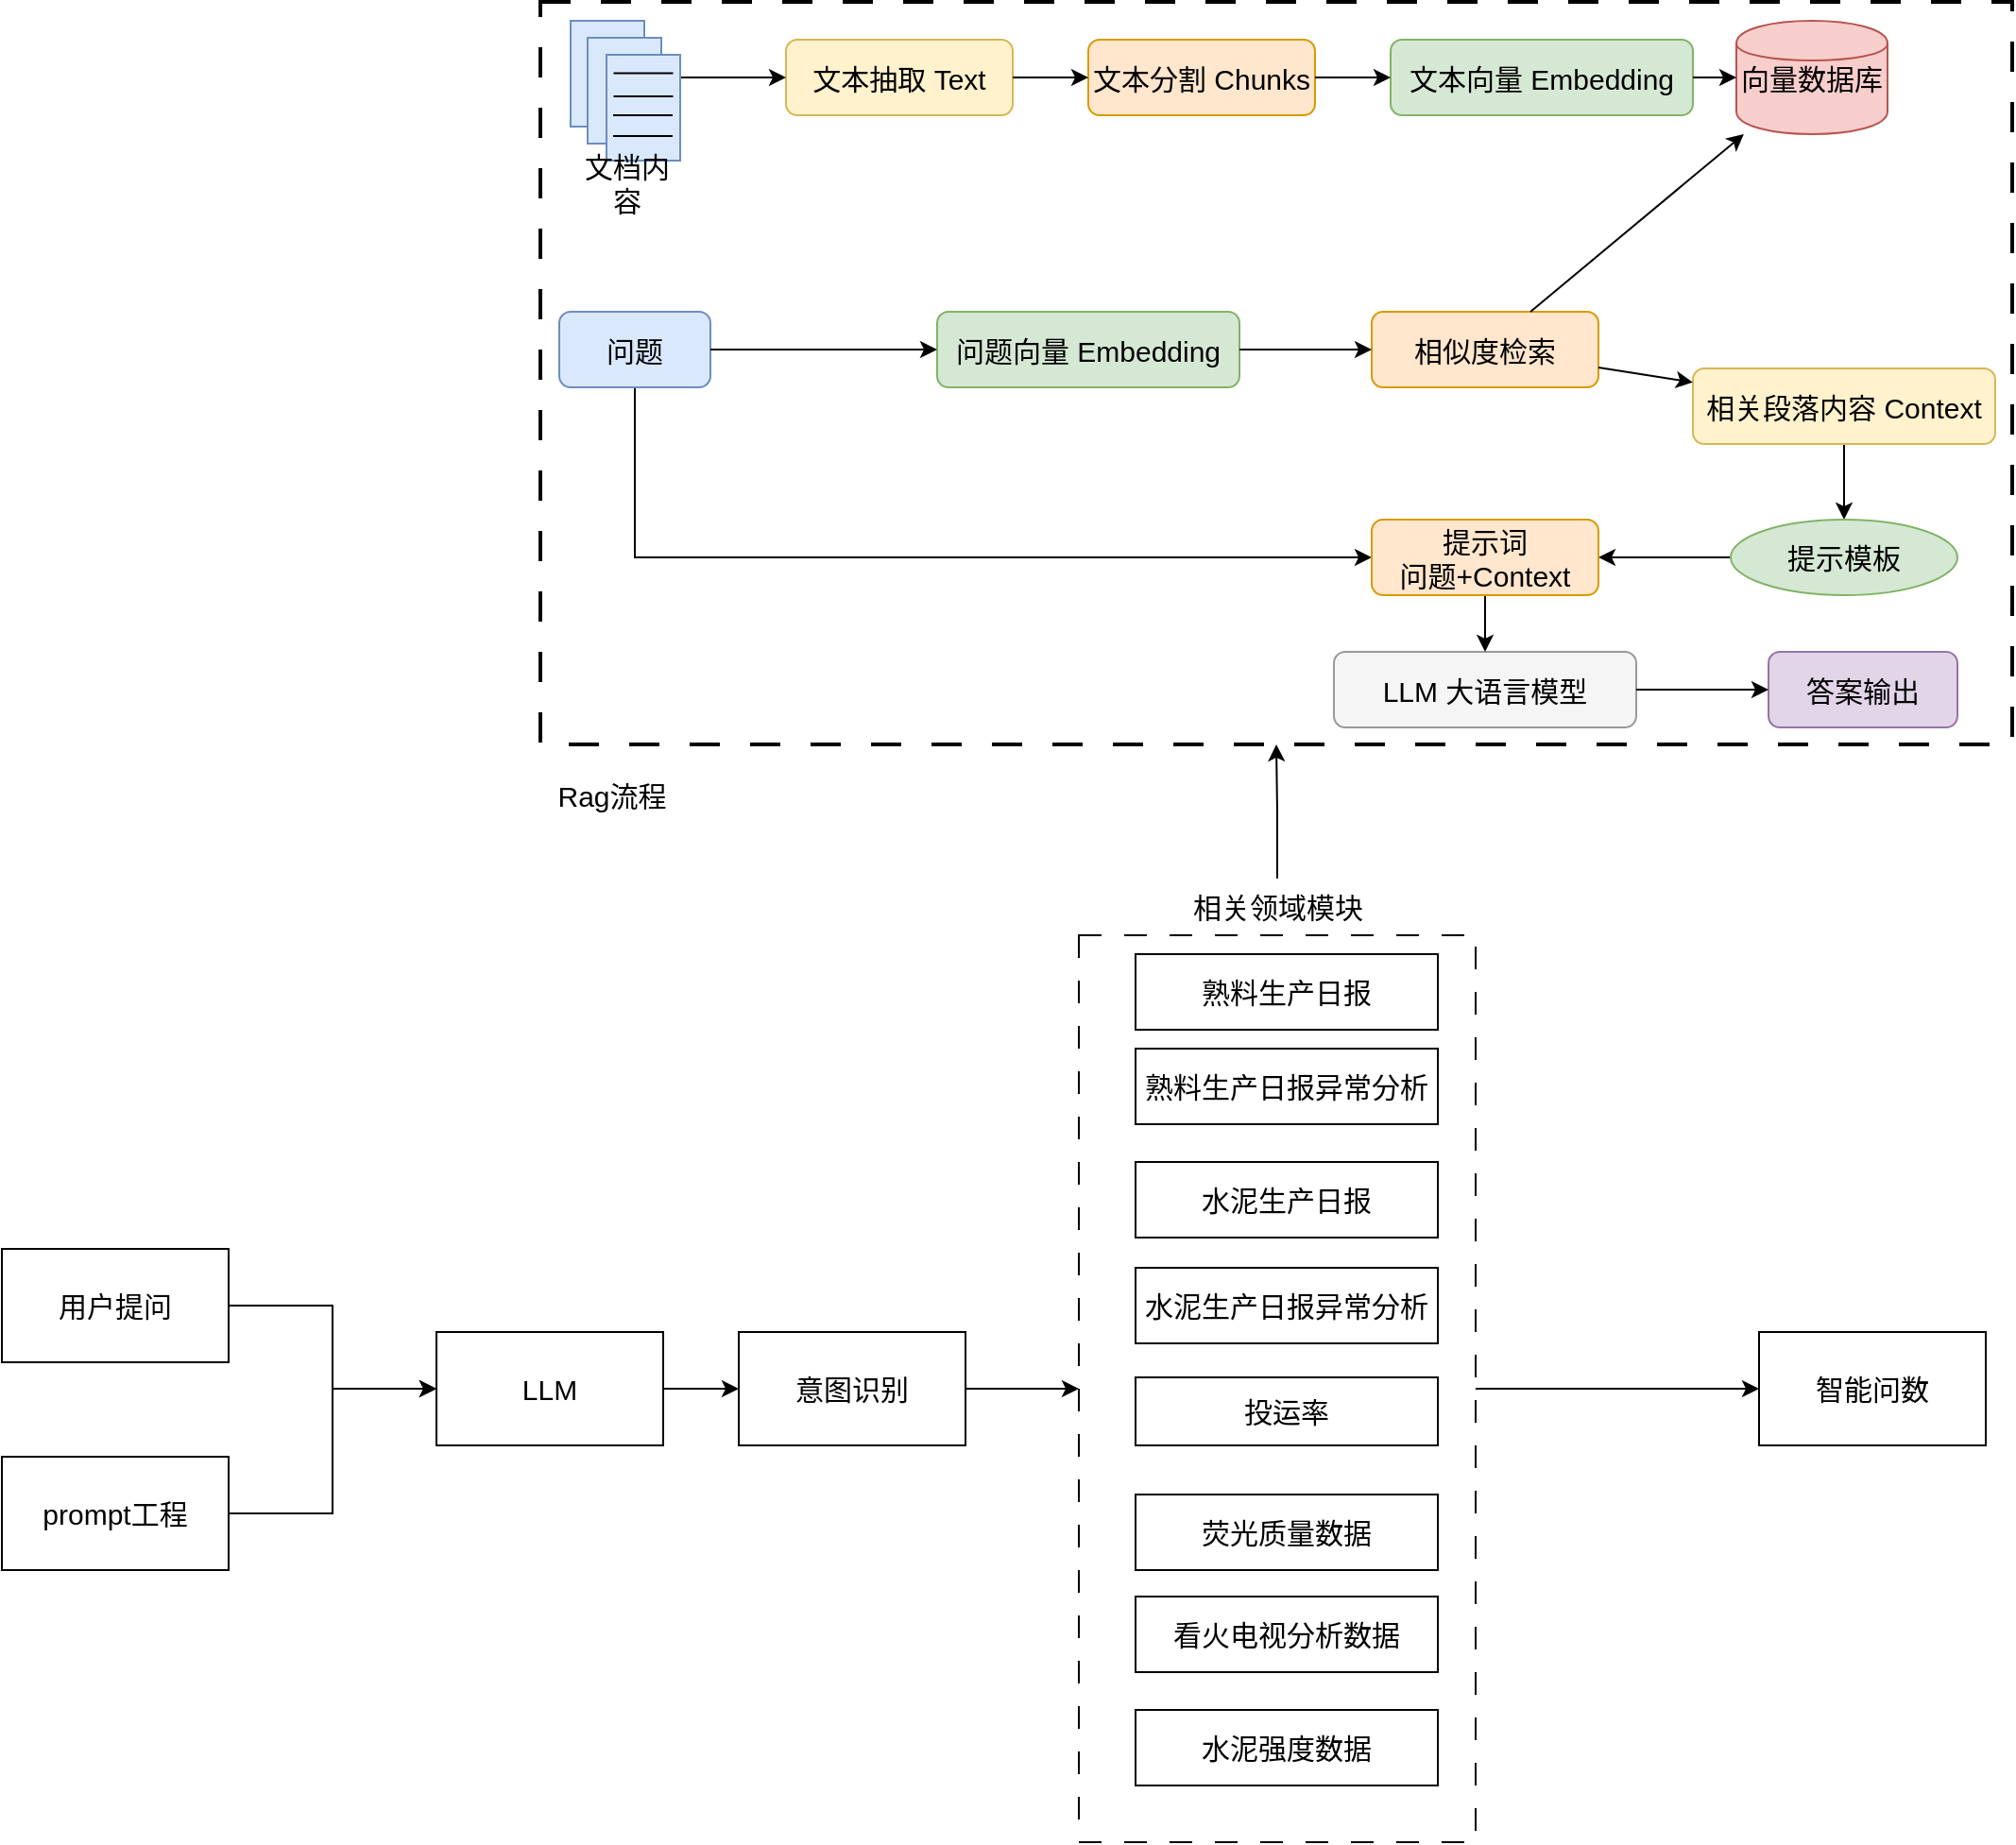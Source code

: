 <mxfile version="28.0.7">
  <diagram name="整合流程图" id="Combined-Diagram">
    <mxGraphModel dx="3036" dy="1183" grid="0" gridSize="10" guides="1" tooltips="1" connect="1" arrows="1" fold="1" page="1" pageScale="1" pageWidth="827" pageHeight="1169" math="0" shadow="0">
      <root>
        <mxCell id="0" />
        <mxCell id="1" parent="0" />
        <mxCell id="DrUWAIM6hGivZOwEgswW-20" value="" style="rounded=0;whiteSpace=wrap;html=1;labelBackgroundColor=default;strokeWidth=2;dashed=1;dashPattern=8 8;strokeColor=default;fontSize=15;" parent="1" vertex="1">
          <mxGeometry x="10" y="25" width="779" height="393" as="geometry" />
        </mxCell>
        <mxCell id="3" value="文本抽取 Text" style="rounded=1;fillColor=#fff2cc;strokeColor=#d6b656;fontSize=15;" parent="1" vertex="1">
          <mxGeometry x="140" y="45" width="120" height="40" as="geometry" />
        </mxCell>
        <mxCell id="4" value="文本分割 Chunks" style="rounded=1;fillColor=#ffe6cc;strokeColor=#d79b00;fontSize=15;" parent="1" vertex="1">
          <mxGeometry x="300" y="45" width="120" height="40" as="geometry" />
        </mxCell>
        <mxCell id="5" value="文本向量 Embedding" style="rounded=1;fillColor=#d5e8d4;strokeColor=#82b366;fontSize=15;" parent="1" vertex="1">
          <mxGeometry x="460" y="45" width="160" height="40" as="geometry" />
        </mxCell>
        <mxCell id="6" value="向量数据库" style="shape=cylinder;fillColor=#f8cecc;strokeColor=#b85450;fontSize=15;" parent="1" vertex="1">
          <mxGeometry x="643" y="35" width="80" height="60" as="geometry" />
        </mxCell>
        <mxCell id="a2" style="fontSize=15;" parent="1" source="3" target="4" edge="1">
          <mxGeometry relative="1" as="geometry" />
        </mxCell>
        <mxCell id="a3" style="fontSize=15;" parent="1" source="4" target="5" edge="1">
          <mxGeometry relative="1" as="geometry" />
        </mxCell>
        <mxCell id="a4" style="fontSize=15;" parent="1" source="5" target="6" edge="1">
          <mxGeometry relative="1" as="geometry" />
        </mxCell>
        <mxCell id="DrUWAIM6hGivZOwEgswW-51" style="edgeStyle=orthogonalEdgeStyle;rounded=0;orthogonalLoop=1;jettySize=auto;html=1;entryX=0;entryY=0.5;entryDx=0;entryDy=0;fontSize=15;" parent="1" source="7" target="DrUWAIM6hGivZOwEgswW-13" edge="1">
          <mxGeometry relative="1" as="geometry">
            <Array as="points">
              <mxPoint x="60" y="319" />
            </Array>
          </mxGeometry>
        </mxCell>
        <mxCell id="7" value="问题" style="rounded=1;fillColor=#dae8fc;strokeColor=#6c8ebf;fontSize=15;" parent="1" vertex="1">
          <mxGeometry x="20" y="189" width="80" height="40" as="geometry" />
        </mxCell>
        <mxCell id="8" value="问题向量 Embedding" style="rounded=1;fillColor=#d5e8d4;strokeColor=#82b366;fontSize=15;" parent="1" vertex="1">
          <mxGeometry x="220" y="189" width="160" height="40" as="geometry" />
        </mxCell>
        <mxCell id="9" value="相似度检索" style="rounded=1;fillColor=#ffe6cc;strokeColor=#d79b00;fontSize=15;" parent="1" vertex="1">
          <mxGeometry x="450" y="189" width="120" height="40" as="geometry" />
        </mxCell>
        <mxCell id="DrUWAIM6hGivZOwEgswW-18" style="edgeStyle=orthogonalEdgeStyle;rounded=0;orthogonalLoop=1;jettySize=auto;html=1;entryX=0.5;entryY=0;entryDx=0;entryDy=0;fontSize=15;" parent="1" source="10" target="DrUWAIM6hGivZOwEgswW-12" edge="1">
          <mxGeometry relative="1" as="geometry" />
        </mxCell>
        <mxCell id="10" value="相关段落内容 Context" style="rounded=1;fillColor=#fff2cc;strokeColor=#d6b656;fontSize=15;" parent="1" vertex="1">
          <mxGeometry x="620" y="219" width="160" height="40" as="geometry" />
        </mxCell>
        <mxCell id="a5" style="fontSize=15;" parent="1" source="7" target="8" edge="1">
          <mxGeometry relative="1" as="geometry" />
        </mxCell>
        <mxCell id="a6" style="fontSize=15;" parent="1" source="8" target="9" edge="1">
          <mxGeometry relative="1" as="geometry" />
        </mxCell>
        <mxCell id="a7" style="fontSize=15;" parent="1" source="9" target="10" edge="1">
          <mxGeometry relative="1" as="geometry" />
        </mxCell>
        <mxCell id="a8" style="fontSize=15;" parent="1" source="9" target="6" edge="1">
          <mxGeometry relative="1" as="geometry" />
        </mxCell>
        <mxCell id="11" value="LLM 大语言模型" style="rounded=1;fillColor=#f5f5f5;strokeColor=#999999;fontSize=15;" parent="1" vertex="1">
          <mxGeometry x="430" y="369" width="160" height="40" as="geometry" />
        </mxCell>
        <mxCell id="12" value="答案输出" style="rounded=1;fillColor=#e1d5e7;strokeColor=#9673a6;fontSize=15;" parent="1" vertex="1">
          <mxGeometry x="660" y="369" width="100" height="40" as="geometry" />
        </mxCell>
        <mxCell id="a10" style="fontSize=15;" parent="1" source="11" target="12" edge="1">
          <mxGeometry relative="1" as="geometry" />
        </mxCell>
        <mxCell id="DrUWAIM6hGivZOwEgswW-15" style="edgeStyle=orthogonalEdgeStyle;rounded=0;orthogonalLoop=1;jettySize=auto;html=1;entryX=1;entryY=0.5;entryDx=0;entryDy=0;fontSize=15;" parent="1" source="DrUWAIM6hGivZOwEgswW-12" target="DrUWAIM6hGivZOwEgswW-13" edge="1">
          <mxGeometry relative="1" as="geometry" />
        </mxCell>
        <mxCell id="DrUWAIM6hGivZOwEgswW-12" value="提示模板" style="ellipse;whiteSpace=wrap;html=1;fillColor=#d5e8d4;strokeColor=#82b366;fontSize=15;" parent="1" vertex="1">
          <mxGeometry x="640" y="299" width="120" height="40" as="geometry" />
        </mxCell>
        <mxCell id="DrUWAIM6hGivZOwEgswW-17" style="edgeStyle=orthogonalEdgeStyle;rounded=0;orthogonalLoop=1;jettySize=auto;html=1;entryX=0.5;entryY=0;entryDx=0;entryDy=0;fontSize=15;" parent="1" source="DrUWAIM6hGivZOwEgswW-13" target="11" edge="1">
          <mxGeometry relative="1" as="geometry" />
        </mxCell>
        <mxCell id="DrUWAIM6hGivZOwEgswW-13" value="提示词&#xa;问题+Context" style="rounded=1;fillColor=#ffe6cc;strokeColor=#d79b00;fontSize=15;" parent="1" vertex="1">
          <mxGeometry x="450" y="299" width="120" height="40" as="geometry" />
        </mxCell>
        <mxCell id="DrUWAIM6hGivZOwEgswW-40" value="" style="rounded=0;whiteSpace=wrap;html=1;fillColor=#dae8fc;strokeColor=#6c8ebf;fontSize=15;" parent="1" vertex="1">
          <mxGeometry x="26" y="35" width="39" height="56" as="geometry" />
        </mxCell>
        <mxCell id="DrUWAIM6hGivZOwEgswW-41" value="" style="rounded=0;whiteSpace=wrap;html=1;fillColor=#dae8fc;strokeColor=#6c8ebf;fontSize=15;" parent="1" vertex="1">
          <mxGeometry x="35" y="44" width="39" height="56" as="geometry" />
        </mxCell>
        <mxCell id="DrUWAIM6hGivZOwEgswW-47" style="edgeStyle=orthogonalEdgeStyle;rounded=0;orthogonalLoop=1;jettySize=auto;html=1;entryX=0;entryY=0.5;entryDx=0;entryDy=0;fontSize=15;" parent="1" source="DrUWAIM6hGivZOwEgswW-42" target="3" edge="1">
          <mxGeometry relative="1" as="geometry">
            <Array as="points">
              <mxPoint x="119" y="65" />
              <mxPoint x="119" y="65" />
            </Array>
          </mxGeometry>
        </mxCell>
        <mxCell id="DrUWAIM6hGivZOwEgswW-42" value="" style="rounded=0;whiteSpace=wrap;html=1;fillColor=#dae8fc;strokeColor=#6c8ebf;fontSize=15;" parent="1" vertex="1">
          <mxGeometry x="45" y="53" width="39" height="56" as="geometry" />
        </mxCell>
        <mxCell id="DrUWAIM6hGivZOwEgswW-43" value="" style="endArrow=none;html=1;rounded=0;fontSize=15;" parent="1" edge="1">
          <mxGeometry width="50" height="50" relative="1" as="geometry">
            <mxPoint x="48.75" y="62.8" as="sourcePoint" />
            <mxPoint x="80.25" y="62.8" as="targetPoint" />
          </mxGeometry>
        </mxCell>
        <mxCell id="DrUWAIM6hGivZOwEgswW-44" value="" style="endArrow=none;html=1;rounded=0;fontSize=15;" parent="1" edge="1">
          <mxGeometry width="50" height="50" relative="1" as="geometry">
            <mxPoint x="48.75" y="75" as="sourcePoint" />
            <mxPoint x="80.25" y="75" as="targetPoint" />
          </mxGeometry>
        </mxCell>
        <mxCell id="DrUWAIM6hGivZOwEgswW-45" value="" style="endArrow=none;html=1;rounded=0;fontSize=15;" parent="1" edge="1">
          <mxGeometry width="50" height="50" relative="1" as="geometry">
            <mxPoint x="48.5" y="85" as="sourcePoint" />
            <mxPoint x="80" y="85" as="targetPoint" />
          </mxGeometry>
        </mxCell>
        <mxCell id="DrUWAIM6hGivZOwEgswW-46" value="" style="endArrow=none;html=1;rounded=0;fontSize=15;" parent="1" edge="1">
          <mxGeometry width="50" height="50" relative="1" as="geometry">
            <mxPoint x="48.5" y="96" as="sourcePoint" />
            <mxPoint x="80" y="96" as="targetPoint" />
          </mxGeometry>
        </mxCell>
        <mxCell id="DrUWAIM6hGivZOwEgswW-50" value="文档内容" style="text;html=1;align=center;verticalAlign=middle;whiteSpace=wrap;rounded=0;fontSize=15;" parent="1" vertex="1">
          <mxGeometry x="26" y="106" width="60" height="30" as="geometry" />
        </mxCell>
        <mxCell id="Td7-_3nd8qTc9XYqAi2d-35" style="edgeStyle=orthogonalEdgeStyle;rounded=0;orthogonalLoop=1;jettySize=auto;html=1;entryX=0;entryY=0.5;entryDx=0;entryDy=0;fontSize=15;" parent="1" source="Td7-_3nd8qTc9XYqAi2d-12" target="Td7-_3nd8qTc9XYqAi2d-33" edge="1">
          <mxGeometry relative="1" as="geometry" />
        </mxCell>
        <mxCell id="Td7-_3nd8qTc9XYqAi2d-12" value="用户提问" style="rounded=0;whiteSpace=wrap;html=1;fontSize=15;" parent="1" vertex="1">
          <mxGeometry x="-275" y="685" width="120" height="60" as="geometry" />
        </mxCell>
        <mxCell id="Td7-_3nd8qTc9XYqAi2d-36" style="edgeStyle=orthogonalEdgeStyle;rounded=0;orthogonalLoop=1;jettySize=auto;html=1;entryX=0;entryY=0.5;entryDx=0;entryDy=0;fontSize=15;" parent="1" source="Td7-_3nd8qTc9XYqAi2d-14" target="Td7-_3nd8qTc9XYqAi2d-33" edge="1">
          <mxGeometry relative="1" as="geometry" />
        </mxCell>
        <mxCell id="Td7-_3nd8qTc9XYqAi2d-14" value="prompt工程" style="rounded=0;whiteSpace=wrap;html=1;fontSize=15;" parent="1" vertex="1">
          <mxGeometry x="-275" y="795" width="120" height="60" as="geometry" />
        </mxCell>
        <mxCell id="Td7-_3nd8qTc9XYqAi2d-30" style="edgeStyle=orthogonalEdgeStyle;rounded=0;orthogonalLoop=1;jettySize=auto;html=1;entryX=0;entryY=0.5;entryDx=0;entryDy=0;fontSize=15;" parent="1" source="Td7-_3nd8qTc9XYqAi2d-17" target="Td7-_3nd8qTc9XYqAi2d-27" edge="1">
          <mxGeometry relative="1" as="geometry" />
        </mxCell>
        <mxCell id="Td7-_3nd8qTc9XYqAi2d-17" value="意图识别" style="rounded=0;whiteSpace=wrap;html=1;fontSize=15;" parent="1" vertex="1">
          <mxGeometry x="115" y="729" width="120" height="60" as="geometry" />
        </mxCell>
        <mxCell id="Td7-_3nd8qTc9XYqAi2d-27" value="" style="rounded=0;whiteSpace=wrap;html=1;fillColor=none;dashed=1;dashPattern=12 12;fontSize=15;" parent="1" vertex="1">
          <mxGeometry x="295" y="519" width="210" height="480" as="geometry" />
        </mxCell>
        <mxCell id="Td7-_3nd8qTc9XYqAi2d-28" value="&lt;font style=&quot;color: rgb(0, 0, 0);&quot;&gt;熟料生产日报异常分析&lt;/font&gt;" style="rounded=0;whiteSpace=wrap;html=1;fontSize=15;" parent="1" vertex="1">
          <mxGeometry x="325" y="579" width="160" height="40" as="geometry" />
        </mxCell>
        <mxCell id="Td7-_3nd8qTc9XYqAi2d-29" value="水泥生产日报异常分析" style="rounded=0;whiteSpace=wrap;html=1;fontSize=15;" parent="1" vertex="1">
          <mxGeometry x="325" y="695" width="160" height="40" as="geometry" />
        </mxCell>
        <mxCell id="Td7-_3nd8qTc9XYqAi2d-31" style="edgeStyle=orthogonalEdgeStyle;rounded=0;orthogonalLoop=1;jettySize=auto;html=1;entryX=0;entryY=0.5;entryDx=0;entryDy=0;fontSize=15;" parent="1" source="Td7-_3nd8qTc9XYqAi2d-27" target="Td7-_3nd8qTc9XYqAi2d-43" edge="1">
          <mxGeometry relative="1" as="geometry">
            <mxPoint x="675" y="766.63" as="targetPoint" />
          </mxGeometry>
        </mxCell>
        <mxCell id="Td7-_3nd8qTc9XYqAi2d-34" value="" style="edgeStyle=orthogonalEdgeStyle;rounded=0;orthogonalLoop=1;jettySize=auto;html=1;fontSize=15;" parent="1" source="Td7-_3nd8qTc9XYqAi2d-33" target="Td7-_3nd8qTc9XYqAi2d-17" edge="1">
          <mxGeometry relative="1" as="geometry" />
        </mxCell>
        <mxCell id="Td7-_3nd8qTc9XYqAi2d-33" value="LLM" style="rounded=0;whiteSpace=wrap;html=1;fontSize=15;" parent="1" vertex="1">
          <mxGeometry x="-45" y="729" width="120" height="60" as="geometry" />
        </mxCell>
        <mxCell id="Td7-_3nd8qTc9XYqAi2d-37" value="投运率" style="rounded=0;whiteSpace=wrap;html=1;fontSize=15;" parent="1" vertex="1">
          <mxGeometry x="325" y="753" width="160" height="36" as="geometry" />
        </mxCell>
        <mxCell id="Td7-_3nd8qTc9XYqAi2d-38" value="荧光质量数据" style="rounded=0;whiteSpace=wrap;html=1;fontSize=15;" parent="1" vertex="1">
          <mxGeometry x="325" y="815" width="160" height="40" as="geometry" />
        </mxCell>
        <mxCell id="Td7-_3nd8qTc9XYqAi2d-39" value="看火电视分析数据" style="rounded=0;whiteSpace=wrap;html=1;fontSize=15;" parent="1" vertex="1">
          <mxGeometry x="325" y="869" width="160" height="40" as="geometry" />
        </mxCell>
        <mxCell id="Td7-_3nd8qTc9XYqAi2d-41" value="水泥强度数据" style="rounded=0;whiteSpace=wrap;html=1;fontSize=15;" parent="1" vertex="1">
          <mxGeometry x="325" y="929" width="160" height="40" as="geometry" />
        </mxCell>
        <mxCell id="Td7-_3nd8qTc9XYqAi2d-43" value="&lt;font&gt;智能问数&lt;/font&gt;" style="rounded=0;whiteSpace=wrap;html=1;fontSize=15;" parent="1" vertex="1">
          <mxGeometry x="655" y="729" width="120" height="60" as="geometry" />
        </mxCell>
        <mxCell id="njdPtMuvG7hpESORJNt5-1" value="&lt;font style=&quot;color: rgb(0, 0, 0);&quot;&gt;熟料生产日报&lt;/font&gt;" style="rounded=0;whiteSpace=wrap;html=1;fontSize=15;" parent="1" vertex="1">
          <mxGeometry x="325" y="529" width="160" height="40" as="geometry" />
        </mxCell>
        <mxCell id="njdPtMuvG7hpESORJNt5-2" value="水泥生产日报" style="rounded=0;whiteSpace=wrap;html=1;fontSize=15;" parent="1" vertex="1">
          <mxGeometry x="325" y="639" width="160" height="40" as="geometry" />
        </mxCell>
        <mxCell id="KywrghOH1D7kS9qc3FWC-12" style="edgeStyle=orthogonalEdgeStyle;rounded=0;orthogonalLoop=1;jettySize=auto;html=1;fontSize=15;" edge="1" parent="1" source="mBVM7sb4OEK3M4IIuq4X-1" target="DrUWAIM6hGivZOwEgswW-20">
          <mxGeometry relative="1" as="geometry" />
        </mxCell>
        <mxCell id="mBVM7sb4OEK3M4IIuq4X-1" value="相关领域模块" style="text;html=1;align=center;verticalAlign=middle;whiteSpace=wrap;rounded=0;fontSize=15;" parent="1" vertex="1">
          <mxGeometry x="352.5" y="489" width="95" height="30" as="geometry" />
        </mxCell>
        <mxCell id="KywrghOH1D7kS9qc3FWC-13" value="Rag流程" style="text;html=1;align=center;verticalAlign=middle;whiteSpace=wrap;rounded=0;fontSize=15;" vertex="1" parent="1">
          <mxGeometry x="18" y="430" width="60" height="30" as="geometry" />
        </mxCell>
      </root>
    </mxGraphModel>
  </diagram>
</mxfile>
